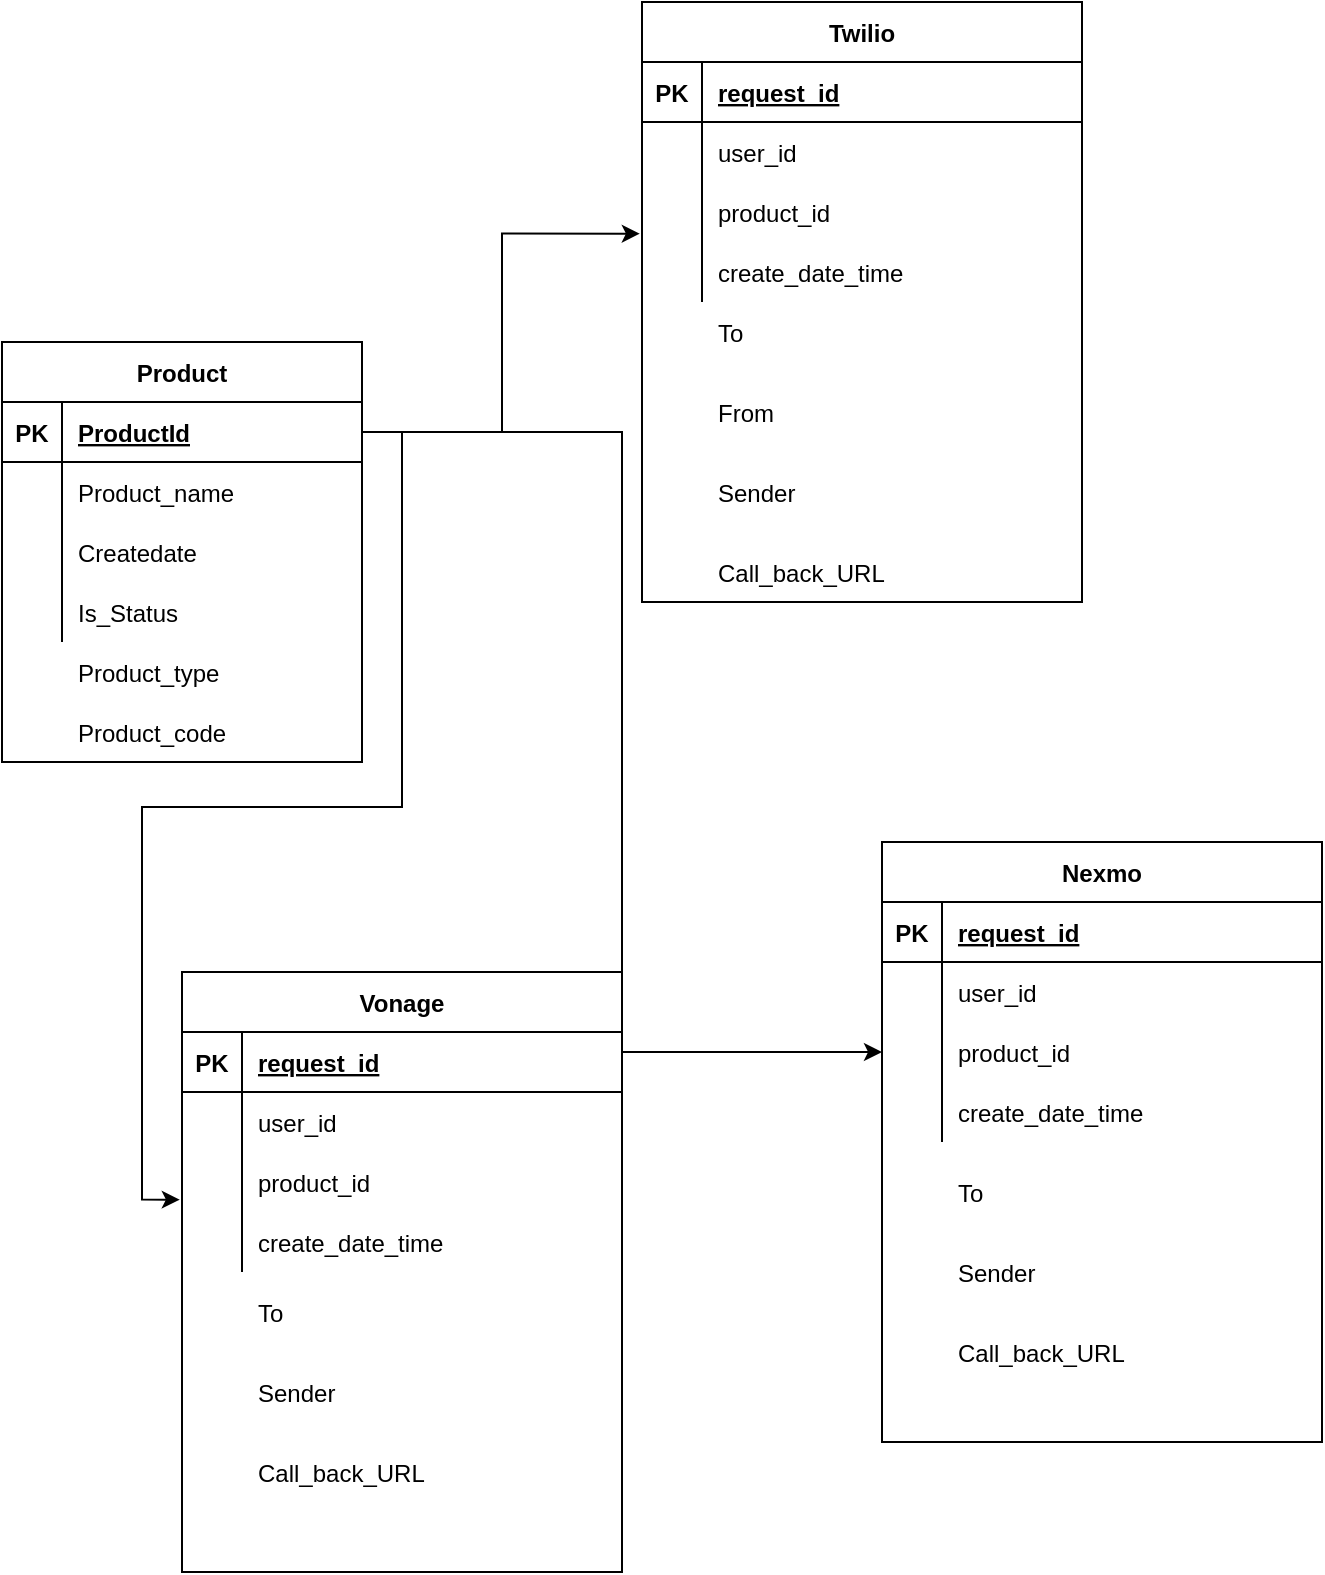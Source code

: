 <mxfile version="15.2.5" type="github" pages="2">
  <diagram id="R2lEEEUBdFMjLlhIrx00" name="Request_DB">
    <mxGraphModel dx="1055" dy="1671" grid="1" gridSize="10" guides="1" tooltips="1" connect="1" arrows="1" fold="1" page="1" pageScale="1" pageWidth="850" pageHeight="1100" math="0" shadow="0" extFonts="Permanent Marker^https://fonts.googleapis.com/css?family=Permanent+Marker">
      <root>
        <mxCell id="0" />
        <mxCell id="1" parent="0" />
        <mxCell id="1E_amU9lJk35ueEb-XG3-1" value="Product" style="shape=table;startSize=30;container=1;collapsible=1;childLayout=tableLayout;fixedRows=1;rowLines=0;fontStyle=1;align=center;resizeLast=1;" vertex="1" parent="1">
          <mxGeometry x="60" y="100" width="180" height="210" as="geometry" />
        </mxCell>
        <mxCell id="1E_amU9lJk35ueEb-XG3-2" value="" style="shape=partialRectangle;collapsible=0;dropTarget=0;pointerEvents=0;fillColor=none;top=0;left=0;bottom=1;right=0;points=[[0,0.5],[1,0.5]];portConstraint=eastwest;" vertex="1" parent="1E_amU9lJk35ueEb-XG3-1">
          <mxGeometry y="30" width="180" height="30" as="geometry" />
        </mxCell>
        <mxCell id="1E_amU9lJk35ueEb-XG3-3" value="PK" style="shape=partialRectangle;connectable=0;fillColor=none;top=0;left=0;bottom=0;right=0;fontStyle=1;overflow=hidden;" vertex="1" parent="1E_amU9lJk35ueEb-XG3-2">
          <mxGeometry width="30" height="30" as="geometry" />
        </mxCell>
        <mxCell id="1E_amU9lJk35ueEb-XG3-4" value="ProductId" style="shape=partialRectangle;connectable=0;fillColor=none;top=0;left=0;bottom=0;right=0;align=left;spacingLeft=6;fontStyle=5;overflow=hidden;" vertex="1" parent="1E_amU9lJk35ueEb-XG3-2">
          <mxGeometry x="30" width="150" height="30" as="geometry" />
        </mxCell>
        <mxCell id="1E_amU9lJk35ueEb-XG3-5" value="" style="shape=partialRectangle;collapsible=0;dropTarget=0;pointerEvents=0;fillColor=none;top=0;left=0;bottom=0;right=0;points=[[0,0.5],[1,0.5]];portConstraint=eastwest;" vertex="1" parent="1E_amU9lJk35ueEb-XG3-1">
          <mxGeometry y="60" width="180" height="30" as="geometry" />
        </mxCell>
        <mxCell id="1E_amU9lJk35ueEb-XG3-6" value="" style="shape=partialRectangle;connectable=0;fillColor=none;top=0;left=0;bottom=0;right=0;editable=1;overflow=hidden;" vertex="1" parent="1E_amU9lJk35ueEb-XG3-5">
          <mxGeometry width="30" height="30" as="geometry" />
        </mxCell>
        <mxCell id="1E_amU9lJk35ueEb-XG3-7" value="Product_name" style="shape=partialRectangle;connectable=0;fillColor=none;top=0;left=0;bottom=0;right=0;align=left;spacingLeft=6;overflow=hidden;" vertex="1" parent="1E_amU9lJk35ueEb-XG3-5">
          <mxGeometry x="30" width="150" height="30" as="geometry" />
        </mxCell>
        <mxCell id="1E_amU9lJk35ueEb-XG3-8" value="" style="shape=partialRectangle;collapsible=0;dropTarget=0;pointerEvents=0;fillColor=none;top=0;left=0;bottom=0;right=0;points=[[0,0.5],[1,0.5]];portConstraint=eastwest;" vertex="1" parent="1E_amU9lJk35ueEb-XG3-1">
          <mxGeometry y="90" width="180" height="30" as="geometry" />
        </mxCell>
        <mxCell id="1E_amU9lJk35ueEb-XG3-9" value="" style="shape=partialRectangle;connectable=0;fillColor=none;top=0;left=0;bottom=0;right=0;editable=1;overflow=hidden;" vertex="1" parent="1E_amU9lJk35ueEb-XG3-8">
          <mxGeometry width="30" height="30" as="geometry" />
        </mxCell>
        <mxCell id="1E_amU9lJk35ueEb-XG3-10" value="Createdate" style="shape=partialRectangle;connectable=0;fillColor=none;top=0;left=0;bottom=0;right=0;align=left;spacingLeft=6;overflow=hidden;" vertex="1" parent="1E_amU9lJk35ueEb-XG3-8">
          <mxGeometry x="30" width="150" height="30" as="geometry" />
        </mxCell>
        <mxCell id="1E_amU9lJk35ueEb-XG3-11" value="" style="shape=partialRectangle;collapsible=0;dropTarget=0;pointerEvents=0;fillColor=none;top=0;left=0;bottom=0;right=0;points=[[0,0.5],[1,0.5]];portConstraint=eastwest;" vertex="1" parent="1E_amU9lJk35ueEb-XG3-1">
          <mxGeometry y="120" width="180" height="30" as="geometry" />
        </mxCell>
        <mxCell id="1E_amU9lJk35ueEb-XG3-12" value="" style="shape=partialRectangle;connectable=0;fillColor=none;top=0;left=0;bottom=0;right=0;editable=1;overflow=hidden;" vertex="1" parent="1E_amU9lJk35ueEb-XG3-11">
          <mxGeometry width="30" height="30" as="geometry" />
        </mxCell>
        <mxCell id="1E_amU9lJk35ueEb-XG3-13" value="Is_Status" style="shape=partialRectangle;connectable=0;fillColor=none;top=0;left=0;bottom=0;right=0;align=left;spacingLeft=6;overflow=hidden;" vertex="1" parent="1E_amU9lJk35ueEb-XG3-11">
          <mxGeometry x="30" width="150" height="30" as="geometry" />
        </mxCell>
        <mxCell id="1E_amU9lJk35ueEb-XG3-17" value="" style="shape=partialRectangle;collapsible=0;dropTarget=0;pointerEvents=0;fillColor=none;top=0;left=0;bottom=0;right=0;points=[[0,0.5],[1,0.5]];portConstraint=eastwest;" vertex="1" parent="1">
          <mxGeometry x="60" y="250" width="180" height="30" as="geometry" />
        </mxCell>
        <mxCell id="1E_amU9lJk35ueEb-XG3-18" value="" style="shape=partialRectangle;connectable=0;fillColor=none;top=0;left=0;bottom=0;right=0;editable=1;overflow=hidden;" vertex="1" parent="1E_amU9lJk35ueEb-XG3-17">
          <mxGeometry width="30" height="30" as="geometry" />
        </mxCell>
        <mxCell id="1E_amU9lJk35ueEb-XG3-19" value="Product_type" style="shape=partialRectangle;connectable=0;fillColor=none;top=0;left=0;bottom=0;right=0;align=left;spacingLeft=6;overflow=hidden;" vertex="1" parent="1E_amU9lJk35ueEb-XG3-17">
          <mxGeometry x="30" width="150" height="30" as="geometry" />
        </mxCell>
        <mxCell id="1E_amU9lJk35ueEb-XG3-22" value="" style="shape=partialRectangle;collapsible=0;dropTarget=0;pointerEvents=0;fillColor=none;top=0;left=0;bottom=0;right=0;points=[[0,0.5],[1,0.5]];portConstraint=eastwest;" vertex="1" parent="1">
          <mxGeometry x="60" y="280" width="180" height="30" as="geometry" />
        </mxCell>
        <mxCell id="1E_amU9lJk35ueEb-XG3-23" value="" style="shape=partialRectangle;connectable=0;fillColor=none;top=0;left=0;bottom=0;right=0;editable=1;overflow=hidden;" vertex="1" parent="1E_amU9lJk35ueEb-XG3-22">
          <mxGeometry width="30" height="30" as="geometry" />
        </mxCell>
        <mxCell id="1E_amU9lJk35ueEb-XG3-24" value="Product_code" style="shape=partialRectangle;connectable=0;fillColor=none;top=0;left=0;bottom=0;right=0;align=left;spacingLeft=6;overflow=hidden;" vertex="1" parent="1E_amU9lJk35ueEb-XG3-22">
          <mxGeometry x="30" width="150" height="30" as="geometry" />
        </mxCell>
        <mxCell id="1E_amU9lJk35ueEb-XG3-25" value="Twilio" style="shape=table;startSize=30;container=1;collapsible=1;childLayout=tableLayout;fixedRows=1;rowLines=0;fontStyle=1;align=center;resizeLast=1;" vertex="1" parent="1">
          <mxGeometry x="380" y="-70" width="220" height="300" as="geometry" />
        </mxCell>
        <mxCell id="1E_amU9lJk35ueEb-XG3-26" value="" style="shape=partialRectangle;collapsible=0;dropTarget=0;pointerEvents=0;fillColor=none;top=0;left=0;bottom=1;right=0;points=[[0,0.5],[1,0.5]];portConstraint=eastwest;" vertex="1" parent="1E_amU9lJk35ueEb-XG3-25">
          <mxGeometry y="30" width="220" height="30" as="geometry" />
        </mxCell>
        <mxCell id="1E_amU9lJk35ueEb-XG3-27" value="PK" style="shape=partialRectangle;connectable=0;fillColor=none;top=0;left=0;bottom=0;right=0;fontStyle=1;overflow=hidden;" vertex="1" parent="1E_amU9lJk35ueEb-XG3-26">
          <mxGeometry width="30" height="30" as="geometry" />
        </mxCell>
        <mxCell id="1E_amU9lJk35ueEb-XG3-28" value="request_id" style="shape=partialRectangle;connectable=0;fillColor=none;top=0;left=0;bottom=0;right=0;align=left;spacingLeft=6;fontStyle=5;overflow=hidden;" vertex="1" parent="1E_amU9lJk35ueEb-XG3-26">
          <mxGeometry x="30" width="190" height="30" as="geometry" />
        </mxCell>
        <mxCell id="1E_amU9lJk35ueEb-XG3-29" value="" style="shape=partialRectangle;collapsible=0;dropTarget=0;pointerEvents=0;fillColor=none;top=0;left=0;bottom=0;right=0;points=[[0,0.5],[1,0.5]];portConstraint=eastwest;" vertex="1" parent="1E_amU9lJk35ueEb-XG3-25">
          <mxGeometry y="60" width="220" height="30" as="geometry" />
        </mxCell>
        <mxCell id="1E_amU9lJk35ueEb-XG3-30" value="" style="shape=partialRectangle;connectable=0;fillColor=none;top=0;left=0;bottom=0;right=0;editable=1;overflow=hidden;" vertex="1" parent="1E_amU9lJk35ueEb-XG3-29">
          <mxGeometry width="30" height="30" as="geometry" />
        </mxCell>
        <mxCell id="1E_amU9lJk35ueEb-XG3-31" value="user_id" style="shape=partialRectangle;connectable=0;fillColor=none;top=0;left=0;bottom=0;right=0;align=left;spacingLeft=6;overflow=hidden;" vertex="1" parent="1E_amU9lJk35ueEb-XG3-29">
          <mxGeometry x="30" width="190" height="30" as="geometry" />
        </mxCell>
        <mxCell id="1E_amU9lJk35ueEb-XG3-32" value="" style="shape=partialRectangle;collapsible=0;dropTarget=0;pointerEvents=0;fillColor=none;top=0;left=0;bottom=0;right=0;points=[[0,0.5],[1,0.5]];portConstraint=eastwest;" vertex="1" parent="1E_amU9lJk35ueEb-XG3-25">
          <mxGeometry y="90" width="220" height="30" as="geometry" />
        </mxCell>
        <mxCell id="1E_amU9lJk35ueEb-XG3-33" value="" style="shape=partialRectangle;connectable=0;fillColor=none;top=0;left=0;bottom=0;right=0;editable=1;overflow=hidden;" vertex="1" parent="1E_amU9lJk35ueEb-XG3-32">
          <mxGeometry width="30" height="30" as="geometry" />
        </mxCell>
        <mxCell id="1E_amU9lJk35ueEb-XG3-34" value="product_id" style="shape=partialRectangle;connectable=0;fillColor=none;top=0;left=0;bottom=0;right=0;align=left;spacingLeft=6;overflow=hidden;" vertex="1" parent="1E_amU9lJk35ueEb-XG3-32">
          <mxGeometry x="30" width="190" height="30" as="geometry" />
        </mxCell>
        <mxCell id="1E_amU9lJk35ueEb-XG3-35" value="" style="shape=partialRectangle;collapsible=0;dropTarget=0;pointerEvents=0;fillColor=none;top=0;left=0;bottom=0;right=0;points=[[0,0.5],[1,0.5]];portConstraint=eastwest;" vertex="1" parent="1E_amU9lJk35ueEb-XG3-25">
          <mxGeometry y="120" width="220" height="30" as="geometry" />
        </mxCell>
        <mxCell id="1E_amU9lJk35ueEb-XG3-36" value="" style="shape=partialRectangle;connectable=0;fillColor=none;top=0;left=0;bottom=0;right=0;editable=1;overflow=hidden;" vertex="1" parent="1E_amU9lJk35ueEb-XG3-35">
          <mxGeometry width="30" height="30" as="geometry" />
        </mxCell>
        <mxCell id="1E_amU9lJk35ueEb-XG3-37" value="create_date_time" style="shape=partialRectangle;connectable=0;fillColor=none;top=0;left=0;bottom=0;right=0;align=left;spacingLeft=6;overflow=hidden;" vertex="1" parent="1E_amU9lJk35ueEb-XG3-35">
          <mxGeometry x="30" width="190" height="30" as="geometry" />
        </mxCell>
        <mxCell id="1E_amU9lJk35ueEb-XG3-39" value="To" style="shape=partialRectangle;connectable=0;fillColor=none;top=0;left=0;bottom=0;right=0;align=left;spacingLeft=6;overflow=hidden;" vertex="1" parent="1">
          <mxGeometry x="410" y="80" width="190" height="30" as="geometry" />
        </mxCell>
        <mxCell id="1E_amU9lJk35ueEb-XG3-40" value="From " style="shape=partialRectangle;connectable=0;fillColor=none;top=0;left=0;bottom=0;right=0;align=left;spacingLeft=6;overflow=hidden;" vertex="1" parent="1">
          <mxGeometry x="410" y="120" width="190" height="30" as="geometry" />
        </mxCell>
        <mxCell id="1E_amU9lJk35ueEb-XG3-95" value="Sender" style="shape=partialRectangle;connectable=0;fillColor=none;top=0;left=0;bottom=0;right=0;align=left;spacingLeft=6;overflow=hidden;" vertex="1" parent="1">
          <mxGeometry x="410" y="160" width="190" height="30" as="geometry" />
        </mxCell>
        <mxCell id="1E_amU9lJk35ueEb-XG3-96" value="Call_back_URL" style="shape=partialRectangle;connectable=0;fillColor=none;top=0;left=0;bottom=0;right=0;align=left;spacingLeft=6;overflow=hidden;" vertex="1" parent="1">
          <mxGeometry x="410" y="200" width="190" height="30" as="geometry" />
        </mxCell>
        <mxCell id="1E_amU9lJk35ueEb-XG3-97" value="Nexmo" style="shape=table;startSize=30;container=1;collapsible=1;childLayout=tableLayout;fixedRows=1;rowLines=0;fontStyle=1;align=center;resizeLast=1;" vertex="1" parent="1">
          <mxGeometry x="500" y="350" width="220" height="300" as="geometry" />
        </mxCell>
        <mxCell id="1E_amU9lJk35ueEb-XG3-98" value="" style="shape=partialRectangle;collapsible=0;dropTarget=0;pointerEvents=0;fillColor=none;top=0;left=0;bottom=1;right=0;points=[[0,0.5],[1,0.5]];portConstraint=eastwest;" vertex="1" parent="1E_amU9lJk35ueEb-XG3-97">
          <mxGeometry y="30" width="220" height="30" as="geometry" />
        </mxCell>
        <mxCell id="1E_amU9lJk35ueEb-XG3-99" value="PK" style="shape=partialRectangle;connectable=0;fillColor=none;top=0;left=0;bottom=0;right=0;fontStyle=1;overflow=hidden;" vertex="1" parent="1E_amU9lJk35ueEb-XG3-98">
          <mxGeometry width="30" height="30" as="geometry" />
        </mxCell>
        <mxCell id="1E_amU9lJk35ueEb-XG3-100" value="request_id" style="shape=partialRectangle;connectable=0;fillColor=none;top=0;left=0;bottom=0;right=0;align=left;spacingLeft=6;fontStyle=5;overflow=hidden;" vertex="1" parent="1E_amU9lJk35ueEb-XG3-98">
          <mxGeometry x="30" width="190" height="30" as="geometry" />
        </mxCell>
        <mxCell id="1E_amU9lJk35ueEb-XG3-101" value="" style="shape=partialRectangle;collapsible=0;dropTarget=0;pointerEvents=0;fillColor=none;top=0;left=0;bottom=0;right=0;points=[[0,0.5],[1,0.5]];portConstraint=eastwest;" vertex="1" parent="1E_amU9lJk35ueEb-XG3-97">
          <mxGeometry y="60" width="220" height="30" as="geometry" />
        </mxCell>
        <mxCell id="1E_amU9lJk35ueEb-XG3-102" value="" style="shape=partialRectangle;connectable=0;fillColor=none;top=0;left=0;bottom=0;right=0;editable=1;overflow=hidden;" vertex="1" parent="1E_amU9lJk35ueEb-XG3-101">
          <mxGeometry width="30" height="30" as="geometry" />
        </mxCell>
        <mxCell id="1E_amU9lJk35ueEb-XG3-103" value="user_id" style="shape=partialRectangle;connectable=0;fillColor=none;top=0;left=0;bottom=0;right=0;align=left;spacingLeft=6;overflow=hidden;" vertex="1" parent="1E_amU9lJk35ueEb-XG3-101">
          <mxGeometry x="30" width="190" height="30" as="geometry" />
        </mxCell>
        <mxCell id="1E_amU9lJk35ueEb-XG3-104" value="" style="shape=partialRectangle;collapsible=0;dropTarget=0;pointerEvents=0;fillColor=none;top=0;left=0;bottom=0;right=0;points=[[0,0.5],[1,0.5]];portConstraint=eastwest;" vertex="1" parent="1E_amU9lJk35ueEb-XG3-97">
          <mxGeometry y="90" width="220" height="30" as="geometry" />
        </mxCell>
        <mxCell id="1E_amU9lJk35ueEb-XG3-105" value="" style="shape=partialRectangle;connectable=0;fillColor=none;top=0;left=0;bottom=0;right=0;editable=1;overflow=hidden;" vertex="1" parent="1E_amU9lJk35ueEb-XG3-104">
          <mxGeometry width="30" height="30" as="geometry" />
        </mxCell>
        <mxCell id="1E_amU9lJk35ueEb-XG3-106" value="product_id" style="shape=partialRectangle;connectable=0;fillColor=none;top=0;left=0;bottom=0;right=0;align=left;spacingLeft=6;overflow=hidden;" vertex="1" parent="1E_amU9lJk35ueEb-XG3-104">
          <mxGeometry x="30" width="190" height="30" as="geometry" />
        </mxCell>
        <mxCell id="1E_amU9lJk35ueEb-XG3-107" value="" style="shape=partialRectangle;collapsible=0;dropTarget=0;pointerEvents=0;fillColor=none;top=0;left=0;bottom=0;right=0;points=[[0,0.5],[1,0.5]];portConstraint=eastwest;" vertex="1" parent="1E_amU9lJk35ueEb-XG3-97">
          <mxGeometry y="120" width="220" height="30" as="geometry" />
        </mxCell>
        <mxCell id="1E_amU9lJk35ueEb-XG3-108" value="" style="shape=partialRectangle;connectable=0;fillColor=none;top=0;left=0;bottom=0;right=0;editable=1;overflow=hidden;" vertex="1" parent="1E_amU9lJk35ueEb-XG3-107">
          <mxGeometry width="30" height="30" as="geometry" />
        </mxCell>
        <mxCell id="1E_amU9lJk35ueEb-XG3-109" value="create_date_time" style="shape=partialRectangle;connectable=0;fillColor=none;top=0;left=0;bottom=0;right=0;align=left;spacingLeft=6;overflow=hidden;" vertex="1" parent="1E_amU9lJk35ueEb-XG3-107">
          <mxGeometry x="30" width="190" height="30" as="geometry" />
        </mxCell>
        <mxCell id="1E_amU9lJk35ueEb-XG3-110" value="To" style="shape=partialRectangle;connectable=0;fillColor=none;top=0;left=0;bottom=0;right=0;align=left;spacingLeft=6;overflow=hidden;" vertex="1" parent="1">
          <mxGeometry x="530" y="510" width="190" height="30" as="geometry" />
        </mxCell>
        <mxCell id="1E_amU9lJk35ueEb-XG3-111" value="Sender" style="shape=partialRectangle;connectable=0;fillColor=none;top=0;left=0;bottom=0;right=0;align=left;spacingLeft=6;overflow=hidden;" vertex="1" parent="1">
          <mxGeometry x="530" y="550" width="190" height="30" as="geometry" />
        </mxCell>
        <mxCell id="1E_amU9lJk35ueEb-XG3-112" value="Call_back_URL" style="shape=partialRectangle;connectable=0;fillColor=none;top=0;left=0;bottom=0;right=0;align=left;spacingLeft=6;overflow=hidden;" vertex="1" parent="1">
          <mxGeometry x="530" y="590" width="190" height="30" as="geometry" />
        </mxCell>
        <mxCell id="1E_amU9lJk35ueEb-XG3-113" value="Vonage" style="shape=table;startSize=30;container=1;collapsible=1;childLayout=tableLayout;fixedRows=1;rowLines=0;fontStyle=1;align=center;resizeLast=1;" vertex="1" parent="1">
          <mxGeometry x="150" y="415" width="220" height="300" as="geometry" />
        </mxCell>
        <mxCell id="1E_amU9lJk35ueEb-XG3-114" value="" style="shape=partialRectangle;collapsible=0;dropTarget=0;pointerEvents=0;fillColor=none;top=0;left=0;bottom=1;right=0;points=[[0,0.5],[1,0.5]];portConstraint=eastwest;" vertex="1" parent="1E_amU9lJk35ueEb-XG3-113">
          <mxGeometry y="30" width="220" height="30" as="geometry" />
        </mxCell>
        <mxCell id="1E_amU9lJk35ueEb-XG3-115" value="PK" style="shape=partialRectangle;connectable=0;fillColor=none;top=0;left=0;bottom=0;right=0;fontStyle=1;overflow=hidden;" vertex="1" parent="1E_amU9lJk35ueEb-XG3-114">
          <mxGeometry width="30" height="30" as="geometry" />
        </mxCell>
        <mxCell id="1E_amU9lJk35ueEb-XG3-116" value="request_id" style="shape=partialRectangle;connectable=0;fillColor=none;top=0;left=0;bottom=0;right=0;align=left;spacingLeft=6;fontStyle=5;overflow=hidden;" vertex="1" parent="1E_amU9lJk35ueEb-XG3-114">
          <mxGeometry x="30" width="190" height="30" as="geometry" />
        </mxCell>
        <mxCell id="1E_amU9lJk35ueEb-XG3-117" value="" style="shape=partialRectangle;collapsible=0;dropTarget=0;pointerEvents=0;fillColor=none;top=0;left=0;bottom=0;right=0;points=[[0,0.5],[1,0.5]];portConstraint=eastwest;" vertex="1" parent="1E_amU9lJk35ueEb-XG3-113">
          <mxGeometry y="60" width="220" height="30" as="geometry" />
        </mxCell>
        <mxCell id="1E_amU9lJk35ueEb-XG3-118" value="" style="shape=partialRectangle;connectable=0;fillColor=none;top=0;left=0;bottom=0;right=0;editable=1;overflow=hidden;" vertex="1" parent="1E_amU9lJk35ueEb-XG3-117">
          <mxGeometry width="30" height="30" as="geometry" />
        </mxCell>
        <mxCell id="1E_amU9lJk35ueEb-XG3-119" value="user_id" style="shape=partialRectangle;connectable=0;fillColor=none;top=0;left=0;bottom=0;right=0;align=left;spacingLeft=6;overflow=hidden;" vertex="1" parent="1E_amU9lJk35ueEb-XG3-117">
          <mxGeometry x="30" width="190" height="30" as="geometry" />
        </mxCell>
        <mxCell id="1E_amU9lJk35ueEb-XG3-120" value="" style="shape=partialRectangle;collapsible=0;dropTarget=0;pointerEvents=0;fillColor=none;top=0;left=0;bottom=0;right=0;points=[[0,0.5],[1,0.5]];portConstraint=eastwest;" vertex="1" parent="1E_amU9lJk35ueEb-XG3-113">
          <mxGeometry y="90" width="220" height="30" as="geometry" />
        </mxCell>
        <mxCell id="1E_amU9lJk35ueEb-XG3-121" value="" style="shape=partialRectangle;connectable=0;fillColor=none;top=0;left=0;bottom=0;right=0;editable=1;overflow=hidden;" vertex="1" parent="1E_amU9lJk35ueEb-XG3-120">
          <mxGeometry width="30" height="30" as="geometry" />
        </mxCell>
        <mxCell id="1E_amU9lJk35ueEb-XG3-122" value="product_id" style="shape=partialRectangle;connectable=0;fillColor=none;top=0;left=0;bottom=0;right=0;align=left;spacingLeft=6;overflow=hidden;" vertex="1" parent="1E_amU9lJk35ueEb-XG3-120">
          <mxGeometry x="30" width="190" height="30" as="geometry" />
        </mxCell>
        <mxCell id="1E_amU9lJk35ueEb-XG3-123" value="" style="shape=partialRectangle;collapsible=0;dropTarget=0;pointerEvents=0;fillColor=none;top=0;left=0;bottom=0;right=0;points=[[0,0.5],[1,0.5]];portConstraint=eastwest;" vertex="1" parent="1E_amU9lJk35ueEb-XG3-113">
          <mxGeometry y="120" width="220" height="30" as="geometry" />
        </mxCell>
        <mxCell id="1E_amU9lJk35ueEb-XG3-124" value="" style="shape=partialRectangle;connectable=0;fillColor=none;top=0;left=0;bottom=0;right=0;editable=1;overflow=hidden;" vertex="1" parent="1E_amU9lJk35ueEb-XG3-123">
          <mxGeometry width="30" height="30" as="geometry" />
        </mxCell>
        <mxCell id="1E_amU9lJk35ueEb-XG3-125" value="create_date_time" style="shape=partialRectangle;connectable=0;fillColor=none;top=0;left=0;bottom=0;right=0;align=left;spacingLeft=6;overflow=hidden;" vertex="1" parent="1E_amU9lJk35ueEb-XG3-123">
          <mxGeometry x="30" width="190" height="30" as="geometry" />
        </mxCell>
        <mxCell id="1E_amU9lJk35ueEb-XG3-126" value="To" style="shape=partialRectangle;connectable=0;fillColor=none;top=0;left=0;bottom=0;right=0;align=left;spacingLeft=6;overflow=hidden;" vertex="1" parent="1">
          <mxGeometry x="180" y="570" width="190" height="30" as="geometry" />
        </mxCell>
        <mxCell id="1E_amU9lJk35ueEb-XG3-127" value="Sender" style="shape=partialRectangle;connectable=0;fillColor=none;top=0;left=0;bottom=0;right=0;align=left;spacingLeft=6;overflow=hidden;" vertex="1" parent="1">
          <mxGeometry x="180" y="610" width="190" height="30" as="geometry" />
        </mxCell>
        <mxCell id="1E_amU9lJk35ueEb-XG3-128" value="Call_back_URL" style="shape=partialRectangle;connectable=0;fillColor=none;top=0;left=0;bottom=0;right=0;align=left;spacingLeft=6;overflow=hidden;" vertex="1" parent="1">
          <mxGeometry x="180" y="650" width="190" height="30" as="geometry" />
        </mxCell>
        <mxCell id="1E_amU9lJk35ueEb-XG3-129" style="edgeStyle=orthogonalEdgeStyle;rounded=0;orthogonalLoop=1;jettySize=auto;html=1;exitX=1;exitY=0.5;exitDx=0;exitDy=0;entryX=-0.005;entryY=0.861;entryDx=0;entryDy=0;entryPerimeter=0;" edge="1" parent="1" source="1E_amU9lJk35ueEb-XG3-2" target="1E_amU9lJk35ueEb-XG3-32">
          <mxGeometry relative="1" as="geometry" />
        </mxCell>
        <mxCell id="1E_amU9lJk35ueEb-XG3-132" style="edgeStyle=orthogonalEdgeStyle;rounded=0;orthogonalLoop=1;jettySize=auto;html=1;exitX=1;exitY=0.5;exitDx=0;exitDy=0;entryX=0;entryY=0.5;entryDx=0;entryDy=0;" edge="1" parent="1" source="1E_amU9lJk35ueEb-XG3-2" target="1E_amU9lJk35ueEb-XG3-104">
          <mxGeometry relative="1" as="geometry" />
        </mxCell>
        <mxCell id="1E_amU9lJk35ueEb-XG3-133" style="edgeStyle=orthogonalEdgeStyle;rounded=0;orthogonalLoop=1;jettySize=auto;html=1;entryX=-0.005;entryY=0.794;entryDx=0;entryDy=0;entryPerimeter=0;" edge="1" parent="1" source="1E_amU9lJk35ueEb-XG3-2" target="1E_amU9lJk35ueEb-XG3-120">
          <mxGeometry relative="1" as="geometry" />
        </mxCell>
      </root>
    </mxGraphModel>
  </diagram>
  <diagram id="PAgWWGnJdVIflLsCnFWn" name="Page-2">
    <mxGraphModel dx="1055" dy="571" grid="1" gridSize="10" guides="1" tooltips="1" connect="1" arrows="1" fold="1" page="1" pageScale="1" pageWidth="850" pageHeight="1100" math="0" shadow="0">
      <root>
        <mxCell id="spAhNgwJLfB4B6tivdcX-0" />
        <mxCell id="spAhNgwJLfB4B6tivdcX-1" parent="spAhNgwJLfB4B6tivdcX-0" />
        <mxCell id="aKX1gy-J0APryohUUYob-0" value="Twilio_Response" style="shape=table;startSize=30;container=1;collapsible=1;childLayout=tableLayout;fixedRows=1;rowLines=0;fontStyle=1;align=center;resizeLast=1;" vertex="1" parent="spAhNgwJLfB4B6tivdcX-1">
          <mxGeometry x="100" y="60" width="180" height="160" as="geometry" />
        </mxCell>
        <mxCell id="aKX1gy-J0APryohUUYob-1" value="" style="shape=partialRectangle;collapsible=0;dropTarget=0;pointerEvents=0;fillColor=none;top=0;left=0;bottom=1;right=0;points=[[0,0.5],[1,0.5]];portConstraint=eastwest;" vertex="1" parent="aKX1gy-J0APryohUUYob-0">
          <mxGeometry y="30" width="180" height="30" as="geometry" />
        </mxCell>
        <mxCell id="aKX1gy-J0APryohUUYob-2" value="PK" style="shape=partialRectangle;connectable=0;fillColor=none;top=0;left=0;bottom=0;right=0;fontStyle=1;overflow=hidden;" vertex="1" parent="aKX1gy-J0APryohUUYob-1">
          <mxGeometry width="30" height="30" as="geometry" />
        </mxCell>
        <mxCell id="aKX1gy-J0APryohUUYob-3" value="UniqueID" style="shape=partialRectangle;connectable=0;fillColor=none;top=0;left=0;bottom=0;right=0;align=left;spacingLeft=6;fontStyle=5;overflow=hidden;" vertex="1" parent="aKX1gy-J0APryohUUYob-1">
          <mxGeometry x="30" width="150" height="30" as="geometry" />
        </mxCell>
        <mxCell id="aKX1gy-J0APryohUUYob-4" value="" style="shape=partialRectangle;collapsible=0;dropTarget=0;pointerEvents=0;fillColor=none;top=0;left=0;bottom=0;right=0;points=[[0,0.5],[1,0.5]];portConstraint=eastwest;" vertex="1" parent="aKX1gy-J0APryohUUYob-0">
          <mxGeometry y="60" width="180" height="30" as="geometry" />
        </mxCell>
        <mxCell id="aKX1gy-J0APryohUUYob-5" value="" style="shape=partialRectangle;connectable=0;fillColor=none;top=0;left=0;bottom=0;right=0;editable=1;overflow=hidden;" vertex="1" parent="aKX1gy-J0APryohUUYob-4">
          <mxGeometry width="30" height="30" as="geometry" />
        </mxCell>
        <mxCell id="aKX1gy-J0APryohUUYob-6" value="Row 1" style="shape=partialRectangle;connectable=0;fillColor=none;top=0;left=0;bottom=0;right=0;align=left;spacingLeft=6;overflow=hidden;" vertex="1" parent="aKX1gy-J0APryohUUYob-4">
          <mxGeometry x="30" width="150" height="30" as="geometry" />
        </mxCell>
        <mxCell id="aKX1gy-J0APryohUUYob-7" value="" style="shape=partialRectangle;collapsible=0;dropTarget=0;pointerEvents=0;fillColor=none;top=0;left=0;bottom=0;right=0;points=[[0,0.5],[1,0.5]];portConstraint=eastwest;" vertex="1" parent="aKX1gy-J0APryohUUYob-0">
          <mxGeometry y="90" width="180" height="30" as="geometry" />
        </mxCell>
        <mxCell id="aKX1gy-J0APryohUUYob-8" value="" style="shape=partialRectangle;connectable=0;fillColor=none;top=0;left=0;bottom=0;right=0;editable=1;overflow=hidden;" vertex="1" parent="aKX1gy-J0APryohUUYob-7">
          <mxGeometry width="30" height="30" as="geometry" />
        </mxCell>
        <mxCell id="aKX1gy-J0APryohUUYob-9" value="Row 2" style="shape=partialRectangle;connectable=0;fillColor=none;top=0;left=0;bottom=0;right=0;align=left;spacingLeft=6;overflow=hidden;" vertex="1" parent="aKX1gy-J0APryohUUYob-7">
          <mxGeometry x="30" width="150" height="30" as="geometry" />
        </mxCell>
        <mxCell id="aKX1gy-J0APryohUUYob-10" value="" style="shape=partialRectangle;collapsible=0;dropTarget=0;pointerEvents=0;fillColor=none;top=0;left=0;bottom=0;right=0;points=[[0,0.5],[1,0.5]];portConstraint=eastwest;" vertex="1" parent="aKX1gy-J0APryohUUYob-0">
          <mxGeometry y="120" width="180" height="30" as="geometry" />
        </mxCell>
        <mxCell id="aKX1gy-J0APryohUUYob-11" value="" style="shape=partialRectangle;connectable=0;fillColor=none;top=0;left=0;bottom=0;right=0;editable=1;overflow=hidden;" vertex="1" parent="aKX1gy-J0APryohUUYob-10">
          <mxGeometry width="30" height="30" as="geometry" />
        </mxCell>
        <mxCell id="aKX1gy-J0APryohUUYob-12" value="Row 3" style="shape=partialRectangle;connectable=0;fillColor=none;top=0;left=0;bottom=0;right=0;align=left;spacingLeft=6;overflow=hidden;" vertex="1" parent="aKX1gy-J0APryohUUYob-10">
          <mxGeometry x="30" width="150" height="30" as="geometry" />
        </mxCell>
        <mxCell id="aKX1gy-J0APryohUUYob-13" value="Nexmo_response" style="shape=table;startSize=30;container=1;collapsible=1;childLayout=tableLayout;fixedRows=1;rowLines=0;fontStyle=1;align=center;resizeLast=1;" vertex="1" parent="spAhNgwJLfB4B6tivdcX-1">
          <mxGeometry x="500" y="60" width="180" height="170" as="geometry" />
        </mxCell>
        <mxCell id="aKX1gy-J0APryohUUYob-14" value="" style="shape=partialRectangle;collapsible=0;dropTarget=0;pointerEvents=0;fillColor=none;top=0;left=0;bottom=1;right=0;points=[[0,0.5],[1,0.5]];portConstraint=eastwest;" vertex="1" parent="aKX1gy-J0APryohUUYob-13">
          <mxGeometry y="30" width="180" height="40" as="geometry" />
        </mxCell>
        <mxCell id="aKX1gy-J0APryohUUYob-15" value="PK" style="shape=partialRectangle;connectable=0;fillColor=none;top=0;left=0;bottom=0;right=0;fontStyle=1;overflow=hidden;" vertex="1" parent="aKX1gy-J0APryohUUYob-14">
          <mxGeometry width="30" height="40" as="geometry" />
        </mxCell>
        <mxCell id="aKX1gy-J0APryohUUYob-16" value="UniqueID" style="shape=partialRectangle;connectable=0;fillColor=none;top=0;left=0;bottom=0;right=0;align=left;spacingLeft=6;fontStyle=5;overflow=hidden;" vertex="1" parent="aKX1gy-J0APryohUUYob-14">
          <mxGeometry x="30" width="150" height="40" as="geometry" />
        </mxCell>
        <mxCell id="aKX1gy-J0APryohUUYob-17" value="" style="shape=partialRectangle;collapsible=0;dropTarget=0;pointerEvents=0;fillColor=none;top=0;left=0;bottom=0;right=0;points=[[0,0.5],[1,0.5]];portConstraint=eastwest;" vertex="1" parent="aKX1gy-J0APryohUUYob-13">
          <mxGeometry y="70" width="180" height="30" as="geometry" />
        </mxCell>
        <mxCell id="aKX1gy-J0APryohUUYob-18" value="" style="shape=partialRectangle;connectable=0;fillColor=none;top=0;left=0;bottom=0;right=0;editable=1;overflow=hidden;" vertex="1" parent="aKX1gy-J0APryohUUYob-17">
          <mxGeometry width="30" height="30" as="geometry" />
        </mxCell>
        <mxCell id="aKX1gy-J0APryohUUYob-19" value="Row 1" style="shape=partialRectangle;connectable=0;fillColor=none;top=0;left=0;bottom=0;right=0;align=left;spacingLeft=6;overflow=hidden;" vertex="1" parent="aKX1gy-J0APryohUUYob-17">
          <mxGeometry x="30" width="150" height="30" as="geometry" />
        </mxCell>
        <mxCell id="aKX1gy-J0APryohUUYob-20" value="" style="shape=partialRectangle;collapsible=0;dropTarget=0;pointerEvents=0;fillColor=none;top=0;left=0;bottom=0;right=0;points=[[0,0.5],[1,0.5]];portConstraint=eastwest;" vertex="1" parent="aKX1gy-J0APryohUUYob-13">
          <mxGeometry y="100" width="180" height="30" as="geometry" />
        </mxCell>
        <mxCell id="aKX1gy-J0APryohUUYob-21" value="" style="shape=partialRectangle;connectable=0;fillColor=none;top=0;left=0;bottom=0;right=0;editable=1;overflow=hidden;" vertex="1" parent="aKX1gy-J0APryohUUYob-20">
          <mxGeometry width="30" height="30" as="geometry" />
        </mxCell>
        <mxCell id="aKX1gy-J0APryohUUYob-22" value="Row 2" style="shape=partialRectangle;connectable=0;fillColor=none;top=0;left=0;bottom=0;right=0;align=left;spacingLeft=6;overflow=hidden;" vertex="1" parent="aKX1gy-J0APryohUUYob-20">
          <mxGeometry x="30" width="150" height="30" as="geometry" />
        </mxCell>
        <mxCell id="aKX1gy-J0APryohUUYob-23" value="" style="shape=partialRectangle;collapsible=0;dropTarget=0;pointerEvents=0;fillColor=none;top=0;left=0;bottom=0;right=0;points=[[0,0.5],[1,0.5]];portConstraint=eastwest;" vertex="1" parent="aKX1gy-J0APryohUUYob-13">
          <mxGeometry y="130" width="180" height="30" as="geometry" />
        </mxCell>
        <mxCell id="aKX1gy-J0APryohUUYob-24" value="" style="shape=partialRectangle;connectable=0;fillColor=none;top=0;left=0;bottom=0;right=0;editable=1;overflow=hidden;" vertex="1" parent="aKX1gy-J0APryohUUYob-23">
          <mxGeometry width="30" height="30" as="geometry" />
        </mxCell>
        <mxCell id="aKX1gy-J0APryohUUYob-25" value="Row 3" style="shape=partialRectangle;connectable=0;fillColor=none;top=0;left=0;bottom=0;right=0;align=left;spacingLeft=6;overflow=hidden;" vertex="1" parent="aKX1gy-J0APryohUUYob-23">
          <mxGeometry x="30" width="150" height="30" as="geometry" />
        </mxCell>
        <mxCell id="aKX1gy-J0APryohUUYob-26" value="Vonage_Response" style="shape=table;startSize=30;container=1;collapsible=1;childLayout=tableLayout;fixedRows=1;rowLines=0;fontStyle=1;align=center;resizeLast=1;" vertex="1" parent="spAhNgwJLfB4B6tivdcX-1">
          <mxGeometry x="530" y="360" width="180" height="170" as="geometry" />
        </mxCell>
        <mxCell id="aKX1gy-J0APryohUUYob-27" value="" style="shape=partialRectangle;collapsible=0;dropTarget=0;pointerEvents=0;fillColor=none;top=0;left=0;bottom=1;right=0;points=[[0,0.5],[1,0.5]];portConstraint=eastwest;" vertex="1" parent="aKX1gy-J0APryohUUYob-26">
          <mxGeometry y="30" width="180" height="40" as="geometry" />
        </mxCell>
        <mxCell id="aKX1gy-J0APryohUUYob-28" value="PK" style="shape=partialRectangle;connectable=0;fillColor=none;top=0;left=0;bottom=0;right=0;fontStyle=1;overflow=hidden;" vertex="1" parent="aKX1gy-J0APryohUUYob-27">
          <mxGeometry width="30" height="40" as="geometry" />
        </mxCell>
        <mxCell id="aKX1gy-J0APryohUUYob-29" value="UniqueID" style="shape=partialRectangle;connectable=0;fillColor=none;top=0;left=0;bottom=0;right=0;align=left;spacingLeft=6;fontStyle=5;overflow=hidden;" vertex="1" parent="aKX1gy-J0APryohUUYob-27">
          <mxGeometry x="30" width="150" height="40" as="geometry" />
        </mxCell>
        <mxCell id="aKX1gy-J0APryohUUYob-30" value="" style="shape=partialRectangle;collapsible=0;dropTarget=0;pointerEvents=0;fillColor=none;top=0;left=0;bottom=0;right=0;points=[[0,0.5],[1,0.5]];portConstraint=eastwest;" vertex="1" parent="aKX1gy-J0APryohUUYob-26">
          <mxGeometry y="70" width="180" height="30" as="geometry" />
        </mxCell>
        <mxCell id="aKX1gy-J0APryohUUYob-31" value="" style="shape=partialRectangle;connectable=0;fillColor=none;top=0;left=0;bottom=0;right=0;editable=1;overflow=hidden;" vertex="1" parent="aKX1gy-J0APryohUUYob-30">
          <mxGeometry width="30" height="30" as="geometry" />
        </mxCell>
        <mxCell id="aKX1gy-J0APryohUUYob-32" value="Row 1" style="shape=partialRectangle;connectable=0;fillColor=none;top=0;left=0;bottom=0;right=0;align=left;spacingLeft=6;overflow=hidden;" vertex="1" parent="aKX1gy-J0APryohUUYob-30">
          <mxGeometry x="30" width="150" height="30" as="geometry" />
        </mxCell>
        <mxCell id="aKX1gy-J0APryohUUYob-33" value="" style="shape=partialRectangle;collapsible=0;dropTarget=0;pointerEvents=0;fillColor=none;top=0;left=0;bottom=0;right=0;points=[[0,0.5],[1,0.5]];portConstraint=eastwest;" vertex="1" parent="aKX1gy-J0APryohUUYob-26">
          <mxGeometry y="100" width="180" height="30" as="geometry" />
        </mxCell>
        <mxCell id="aKX1gy-J0APryohUUYob-34" value="" style="shape=partialRectangle;connectable=0;fillColor=none;top=0;left=0;bottom=0;right=0;editable=1;overflow=hidden;" vertex="1" parent="aKX1gy-J0APryohUUYob-33">
          <mxGeometry width="30" height="30" as="geometry" />
        </mxCell>
        <mxCell id="aKX1gy-J0APryohUUYob-35" value="Row 2" style="shape=partialRectangle;connectable=0;fillColor=none;top=0;left=0;bottom=0;right=0;align=left;spacingLeft=6;overflow=hidden;" vertex="1" parent="aKX1gy-J0APryohUUYob-33">
          <mxGeometry x="30" width="150" height="30" as="geometry" />
        </mxCell>
        <mxCell id="aKX1gy-J0APryohUUYob-36" value="" style="shape=partialRectangle;collapsible=0;dropTarget=0;pointerEvents=0;fillColor=none;top=0;left=0;bottom=0;right=0;points=[[0,0.5],[1,0.5]];portConstraint=eastwest;" vertex="1" parent="aKX1gy-J0APryohUUYob-26">
          <mxGeometry y="130" width="180" height="30" as="geometry" />
        </mxCell>
        <mxCell id="aKX1gy-J0APryohUUYob-37" value="" style="shape=partialRectangle;connectable=0;fillColor=none;top=0;left=0;bottom=0;right=0;editable=1;overflow=hidden;" vertex="1" parent="aKX1gy-J0APryohUUYob-36">
          <mxGeometry width="30" height="30" as="geometry" />
        </mxCell>
        <mxCell id="aKX1gy-J0APryohUUYob-38" value="Row 3" style="shape=partialRectangle;connectable=0;fillColor=none;top=0;left=0;bottom=0;right=0;align=left;spacingLeft=6;overflow=hidden;" vertex="1" parent="aKX1gy-J0APryohUUYob-36">
          <mxGeometry x="30" width="150" height="30" as="geometry" />
        </mxCell>
        <mxCell id="aKX1gy-J0APryohUUYob-39" value="Core_Response_TBL" style="shape=table;startSize=30;container=1;collapsible=1;childLayout=tableLayout;fixedRows=1;rowLines=0;fontStyle=1;align=center;resizeLast=1;" vertex="1" parent="spAhNgwJLfB4B6tivdcX-1">
          <mxGeometry x="100" y="410" width="180" height="160" as="geometry" />
        </mxCell>
        <mxCell id="aKX1gy-J0APryohUUYob-40" value="" style="shape=partialRectangle;collapsible=0;dropTarget=0;pointerEvents=0;fillColor=none;top=0;left=0;bottom=1;right=0;points=[[0,0.5],[1,0.5]];portConstraint=eastwest;" vertex="1" parent="aKX1gy-J0APryohUUYob-39">
          <mxGeometry y="30" width="180" height="30" as="geometry" />
        </mxCell>
        <mxCell id="aKX1gy-J0APryohUUYob-41" value="PK" style="shape=partialRectangle;connectable=0;fillColor=none;top=0;left=0;bottom=0;right=0;fontStyle=1;overflow=hidden;" vertex="1" parent="aKX1gy-J0APryohUUYob-40">
          <mxGeometry width="30" height="30" as="geometry" />
        </mxCell>
        <mxCell id="aKX1gy-J0APryohUUYob-42" value="UniqueID" style="shape=partialRectangle;connectable=0;fillColor=none;top=0;left=0;bottom=0;right=0;align=left;spacingLeft=6;fontStyle=5;overflow=hidden;" vertex="1" parent="aKX1gy-J0APryohUUYob-40">
          <mxGeometry x="30" width="150" height="30" as="geometry" />
        </mxCell>
        <mxCell id="aKX1gy-J0APryohUUYob-43" value="" style="shape=partialRectangle;collapsible=0;dropTarget=0;pointerEvents=0;fillColor=none;top=0;left=0;bottom=0;right=0;points=[[0,0.5],[1,0.5]];portConstraint=eastwest;" vertex="1" parent="aKX1gy-J0APryohUUYob-39">
          <mxGeometry y="60" width="180" height="30" as="geometry" />
        </mxCell>
        <mxCell id="aKX1gy-J0APryohUUYob-44" value="" style="shape=partialRectangle;connectable=0;fillColor=none;top=0;left=0;bottom=0;right=0;editable=1;overflow=hidden;" vertex="1" parent="aKX1gy-J0APryohUUYob-43">
          <mxGeometry width="30" height="30" as="geometry" />
        </mxCell>
        <mxCell id="aKX1gy-J0APryohUUYob-45" value="Row 1" style="shape=partialRectangle;connectable=0;fillColor=none;top=0;left=0;bottom=0;right=0;align=left;spacingLeft=6;overflow=hidden;" vertex="1" parent="aKX1gy-J0APryohUUYob-43">
          <mxGeometry x="30" width="150" height="30" as="geometry" />
        </mxCell>
        <mxCell id="aKX1gy-J0APryohUUYob-46" value="" style="shape=partialRectangle;collapsible=0;dropTarget=0;pointerEvents=0;fillColor=none;top=0;left=0;bottom=0;right=0;points=[[0,0.5],[1,0.5]];portConstraint=eastwest;" vertex="1" parent="aKX1gy-J0APryohUUYob-39">
          <mxGeometry y="90" width="180" height="30" as="geometry" />
        </mxCell>
        <mxCell id="aKX1gy-J0APryohUUYob-47" value="" style="shape=partialRectangle;connectable=0;fillColor=none;top=0;left=0;bottom=0;right=0;editable=1;overflow=hidden;" vertex="1" parent="aKX1gy-J0APryohUUYob-46">
          <mxGeometry width="30" height="30" as="geometry" />
        </mxCell>
        <mxCell id="aKX1gy-J0APryohUUYob-48" value="Row 2" style="shape=partialRectangle;connectable=0;fillColor=none;top=0;left=0;bottom=0;right=0;align=left;spacingLeft=6;overflow=hidden;" vertex="1" parent="aKX1gy-J0APryohUUYob-46">
          <mxGeometry x="30" width="150" height="30" as="geometry" />
        </mxCell>
        <mxCell id="aKX1gy-J0APryohUUYob-49" value="" style="shape=partialRectangle;collapsible=0;dropTarget=0;pointerEvents=0;fillColor=none;top=0;left=0;bottom=0;right=0;points=[[0,0.5],[1,0.5]];portConstraint=eastwest;" vertex="1" parent="aKX1gy-J0APryohUUYob-39">
          <mxGeometry y="120" width="180" height="30" as="geometry" />
        </mxCell>
        <mxCell id="aKX1gy-J0APryohUUYob-50" value="" style="shape=partialRectangle;connectable=0;fillColor=none;top=0;left=0;bottom=0;right=0;editable=1;overflow=hidden;" vertex="1" parent="aKX1gy-J0APryohUUYob-49">
          <mxGeometry width="30" height="30" as="geometry" />
        </mxCell>
        <mxCell id="aKX1gy-J0APryohUUYob-51" value="Row 3" style="shape=partialRectangle;connectable=0;fillColor=none;top=0;left=0;bottom=0;right=0;align=left;spacingLeft=6;overflow=hidden;" vertex="1" parent="aKX1gy-J0APryohUUYob-49">
          <mxGeometry x="30" width="150" height="30" as="geometry" />
        </mxCell>
      </root>
    </mxGraphModel>
  </diagram>
</mxfile>
